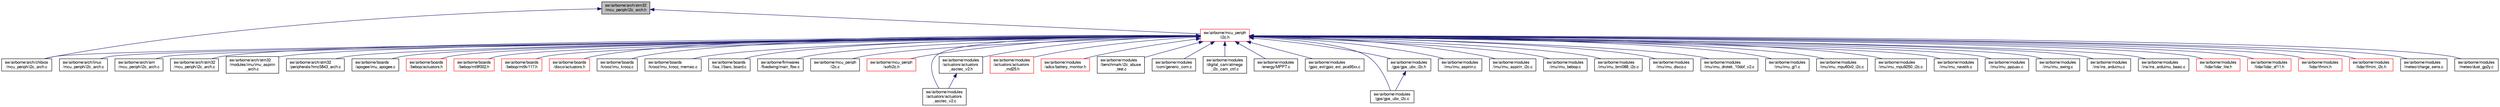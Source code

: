 digraph "sw/airborne/arch/stm32/mcu_periph/i2c_arch.h"
{
  edge [fontname="FreeSans",fontsize="10",labelfontname="FreeSans",labelfontsize="10"];
  node [fontname="FreeSans",fontsize="10",shape=record];
  Node1 [label="sw/airborne/arch/stm32\l/mcu_periph/i2c_arch.h",height=0.2,width=0.4,color="black", fillcolor="grey75", style="filled", fontcolor="black"];
  Node1 -> Node2 [dir="back",color="midnightblue",fontsize="10",style="solid",fontname="FreeSans"];
  Node2 [label="sw/airborne/arch/chibios\l/mcu_periph/i2c_arch.c",height=0.2,width=0.4,color="black", fillcolor="white", style="filled",URL="$chibios_2mcu__periph_2i2c__arch_8c.html",tooltip="Interface from Paparazzi I2C to ChibiOS I2C driver. "];
  Node1 -> Node3 [dir="back",color="midnightblue",fontsize="10",style="solid",fontname="FreeSans"];
  Node3 [label="sw/airborne/mcu_periph\l/i2c.h",height=0.2,width=0.4,color="red", fillcolor="white", style="filled",URL="$i2c_8h.html",tooltip="Architecture independent I2C (Inter-Integrated Circuit Bus) API. "];
  Node3 -> Node2 [dir="back",color="midnightblue",fontsize="10",style="solid",fontname="FreeSans"];
  Node3 -> Node4 [dir="back",color="midnightblue",fontsize="10",style="solid",fontname="FreeSans"];
  Node4 [label="sw/airborne/arch/linux\l/mcu_periph/i2c_arch.c",height=0.2,width=0.4,color="black", fillcolor="white", style="filled",URL="$linux_2mcu__periph_2i2c__arch_8c.html",tooltip="I2C functionality. "];
  Node3 -> Node5 [dir="back",color="midnightblue",fontsize="10",style="solid",fontname="FreeSans"];
  Node5 [label="sw/airborne/arch/sim\l/mcu_periph/i2c_arch.c",height=0.2,width=0.4,color="black", fillcolor="white", style="filled",URL="$sim_2mcu__periph_2i2c__arch_8c.html",tooltip="Dummy functions for handling of I2C hardware in sim. "];
  Node3 -> Node6 [dir="back",color="midnightblue",fontsize="10",style="solid",fontname="FreeSans"];
  Node6 [label="sw/airborne/arch/stm32\l/mcu_periph/i2c_arch.c",height=0.2,width=0.4,color="black", fillcolor="white", style="filled",URL="$stm32_2mcu__periph_2i2c__arch_8c.html",tooltip="Handling of I2C hardware for STM32. "];
  Node3 -> Node7 [dir="back",color="midnightblue",fontsize="10",style="solid",fontname="FreeSans"];
  Node7 [label="sw/airborne/arch/stm32\l/modules/imu/imu_aspirin\l_arch.c",height=0.2,width=0.4,color="black", fillcolor="white", style="filled",URL="$imu__aspirin__arch_8c.html"];
  Node3 -> Node8 [dir="back",color="midnightblue",fontsize="10",style="solid",fontname="FreeSans"];
  Node8 [label="sw/airborne/arch/stm32\l/peripherals/hmc5843_arch.c",height=0.2,width=0.4,color="black", fillcolor="white", style="filled",URL="$stm32_2peripherals_2hmc5843__arch_8c.html"];
  Node3 -> Node9 [dir="back",color="midnightblue",fontsize="10",style="solid",fontname="FreeSans"];
  Node9 [label="sw/airborne/boards\l/apogee/imu_apogee.c",height=0.2,width=0.4,color="black", fillcolor="white", style="filled",URL="$imu__apogee_8c.html",tooltip="Driver for the IMU on the Apogee board. "];
  Node3 -> Node10 [dir="back",color="midnightblue",fontsize="10",style="solid",fontname="FreeSans"];
  Node10 [label="sw/airborne/boards\l/bebop/actuators.h",height=0.2,width=0.4,color="red", fillcolor="white", style="filled",URL="$boards_2bebop_2actuators_8h.html",tooltip="Actuator driver for the bebop. "];
  Node3 -> Node11 [dir="back",color="midnightblue",fontsize="10",style="solid",fontname="FreeSans"];
  Node11 [label="sw/airborne/boards\l/bebop/mt9f002.h",height=0.2,width=0.4,color="red", fillcolor="white", style="filled",URL="$mt9f002_8h.html",tooltip="Initialization and configuration of the MT9F002 CMOS Chip. "];
  Node3 -> Node12 [dir="back",color="midnightblue",fontsize="10",style="solid",fontname="FreeSans"];
  Node12 [label="sw/airborne/boards\l/bebop/mt9v117.h",height=0.2,width=0.4,color="red", fillcolor="white", style="filled",URL="$mt9v117_8h.html",tooltip="Initialization and configuration of the MT9V117 CMOS Chip. "];
  Node3 -> Node13 [dir="back",color="midnightblue",fontsize="10",style="solid",fontname="FreeSans"];
  Node13 [label="sw/airborne/boards\l/disco/actuators.h",height=0.2,width=0.4,color="red", fillcolor="white", style="filled",URL="$boards_2disco_2actuators_8h.html",tooltip="Actuator driver for the disco. "];
  Node3 -> Node14 [dir="back",color="midnightblue",fontsize="10",style="solid",fontname="FreeSans"];
  Node14 [label="sw/airborne/boards\l/krooz/imu_krooz.c",height=0.2,width=0.4,color="black", fillcolor="white", style="filled",URL="$imu__krooz_8c.html",tooltip="Driver for the IMU on the KroozSD board. "];
  Node3 -> Node15 [dir="back",color="midnightblue",fontsize="10",style="solid",fontname="FreeSans"];
  Node15 [label="sw/airborne/boards\l/krooz/imu_krooz_memsic.c",height=0.2,width=0.4,color="black", fillcolor="white", style="filled",URL="$imu__krooz__memsic_8c.html",tooltip="Driver for the IMU on the KroozSD Big Rotorcraft Edition board. "];
  Node3 -> Node16 [dir="back",color="midnightblue",fontsize="10",style="solid",fontname="FreeSans"];
  Node16 [label="sw/airborne/boards\l/lisa_l/baro_board.c",height=0.2,width=0.4,color="black", fillcolor="white", style="filled",URL="$lisa__l_2baro__board_8c.html"];
  Node3 -> Node17 [dir="back",color="midnightblue",fontsize="10",style="solid",fontname="FreeSans"];
  Node17 [label="sw/airborne/firmwares\l/fixedwing/main_fbw.c",height=0.2,width=0.4,color="black", fillcolor="white", style="filled",URL="$fixedwing_2main__fbw_8c.html",tooltip="FBW ( FlyByWire ) process. "];
  Node3 -> Node18 [dir="back",color="midnightblue",fontsize="10",style="solid",fontname="FreeSans"];
  Node18 [label="sw/airborne/mcu_periph\l/i2c.c",height=0.2,width=0.4,color="black", fillcolor="white", style="filled",URL="$i2c_8c.html",tooltip="Architecture independent I2C (Inter-Integrated Circuit Bus) API. "];
  Node3 -> Node19 [dir="back",color="midnightblue",fontsize="10",style="solid",fontname="FreeSans"];
  Node19 [label="sw/airborne/mcu_periph\l/softi2c.h",height=0.2,width=0.4,color="red", fillcolor="white", style="filled",URL="$softi2c_8h.html",tooltip="Platform-independent software I2C implementation. "];
  Node3 -> Node20 [dir="back",color="midnightblue",fontsize="10",style="solid",fontname="FreeSans"];
  Node20 [label="sw/airborne/modules\l/actuators/actuators\l_asctec_v2.c",height=0.2,width=0.4,color="black", fillcolor="white", style="filled",URL="$actuators__asctec__v2_8c.html",tooltip="Actuators driver for Asctec v2 motor controllers. "];
  Node3 -> Node21 [dir="back",color="midnightblue",fontsize="10",style="solid",fontname="FreeSans"];
  Node21 [label="sw/airborne/modules\l/actuators/actuators\l_asctec_v2.h",height=0.2,width=0.4,color="black", fillcolor="white", style="filled",URL="$actuators__asctec__v2_8h.html",tooltip="Actuators driver for Asctec v2 motor controllers. "];
  Node21 -> Node20 [dir="back",color="midnightblue",fontsize="10",style="solid",fontname="FreeSans"];
  Node3 -> Node22 [dir="back",color="midnightblue",fontsize="10",style="solid",fontname="FreeSans"];
  Node22 [label="sw/airborne/modules\l/actuators/actuators\l_md25.h",height=0.2,width=0.4,color="red", fillcolor="white", style="filled",URL="$actuators__md25_8h.html"];
  Node3 -> Node23 [dir="back",color="midnightblue",fontsize="10",style="solid",fontname="FreeSans"];
  Node23 [label="sw/airborne/modules\l/adcs/battery_monitor.h",height=0.2,width=0.4,color="red", fillcolor="white", style="filled",URL="$battery__monitor_8h.html",tooltip="driver for ADC AD7997 on a custom made power board version 4.0 and 5.0 "];
  Node3 -> Node24 [dir="back",color="midnightblue",fontsize="10",style="solid",fontname="FreeSans"];
  Node24 [label="sw/airborne/modules\l/benchmark/i2c_abuse\l_test.c",height=0.2,width=0.4,color="black", fillcolor="white", style="filled",URL="$i2c__abuse__test_8c.html",tooltip="Total I2C Abuse: "];
  Node3 -> Node25 [dir="back",color="midnightblue",fontsize="10",style="solid",fontname="FreeSans"];
  Node25 [label="sw/airborne/modules\l/com/generic_com.c",height=0.2,width=0.4,color="black", fillcolor="white", style="filled",URL="$generic__com_8c.html"];
  Node3 -> Node26 [dir="back",color="midnightblue",fontsize="10",style="solid",fontname="FreeSans"];
  Node26 [label="sw/airborne/modules\l/digital_cam/atmega\l_i2c_cam_ctrl.c",height=0.2,width=0.4,color="black", fillcolor="white", style="filled",URL="$atmega__i2c__cam__ctrl_8c.html",tooltip="Interface with digital camera though AVR AtMega chip. "];
  Node3 -> Node27 [dir="back",color="midnightblue",fontsize="10",style="solid",fontname="FreeSans"];
  Node27 [label="sw/airborne/modules\l/energy/MPPT.c",height=0.2,width=0.4,color="black", fillcolor="white", style="filled",URL="$MPPT_8c.html",tooltip="Solar cells MPTT monitoring. "];
  Node3 -> Node28 [dir="back",color="midnightblue",fontsize="10",style="solid",fontname="FreeSans"];
  Node28 [label="sw/airborne/modules\l/gpio_ext/gpio_ext_pca95xx.c",height=0.2,width=0.4,color="black", fillcolor="white", style="filled",URL="$gpio__ext__pca95xx_8c.html"];
  Node3 -> Node29 [dir="back",color="midnightblue",fontsize="10",style="solid",fontname="FreeSans"];
  Node29 [label="sw/airborne/modules\l/gps/gps_ubx_i2c.c",height=0.2,width=0.4,color="black", fillcolor="white", style="filled",URL="$gps__ubx__i2c_8c.html",tooltip="pprz link device for Ublox over I2C "];
  Node3 -> Node30 [dir="back",color="midnightblue",fontsize="10",style="solid",fontname="FreeSans"];
  Node30 [label="sw/airborne/modules\l/gps/gps_ubx_i2c.h",height=0.2,width=0.4,color="black", fillcolor="white", style="filled",URL="$gps__ubx__i2c_8h.html",tooltip="pprz link device for Ublox over I2C "];
  Node30 -> Node29 [dir="back",color="midnightblue",fontsize="10",style="solid",fontname="FreeSans"];
  Node3 -> Node31 [dir="back",color="midnightblue",fontsize="10",style="solid",fontname="FreeSans"];
  Node31 [label="sw/airborne/modules\l/imu/imu_aspirin.c",height=0.2,width=0.4,color="black", fillcolor="white", style="filled",URL="$imu__aspirin_8c.html",tooltip="Driver for the Aspirin v1.x IMU using SPI for the accelerometer. "];
  Node3 -> Node32 [dir="back",color="midnightblue",fontsize="10",style="solid",fontname="FreeSans"];
  Node32 [label="sw/airborne/modules\l/imu/imu_aspirin_i2c.c",height=0.2,width=0.4,color="black", fillcolor="white", style="filled",URL="$imu__aspirin__i2c_8c.html"];
  Node3 -> Node33 [dir="back",color="midnightblue",fontsize="10",style="solid",fontname="FreeSans"];
  Node33 [label="sw/airborne/modules\l/imu/imu_bebop.c",height=0.2,width=0.4,color="black", fillcolor="white", style="filled",URL="$imu__bebop_8c.html",tooltip="Driver for the Bebop (2) magnetometer, accelerometer and gyroscope. "];
  Node3 -> Node34 [dir="back",color="midnightblue",fontsize="10",style="solid",fontname="FreeSans"];
  Node34 [label="sw/airborne/modules\l/imu/imu_bmi088_i2c.c",height=0.2,width=0.4,color="black", fillcolor="white", style="filled",URL="$imu__bmi088__i2c_8c.html",tooltip="IMU driver for the BMI088 using I2C. "];
  Node3 -> Node35 [dir="back",color="midnightblue",fontsize="10",style="solid",fontname="FreeSans"];
  Node35 [label="sw/airborne/modules\l/imu/imu_disco.c",height=0.2,width=0.4,color="black", fillcolor="white", style="filled",URL="$imu__disco_8c.html",tooltip="Driver for the Disco magnetometer, accelerometer and gyroscope. "];
  Node3 -> Node36 [dir="back",color="midnightblue",fontsize="10",style="solid",fontname="FreeSans"];
  Node36 [label="sw/airborne/modules\l/imu/imu_drotek_10dof_v2.c",height=0.2,width=0.4,color="black", fillcolor="white", style="filled",URL="$imu__drotek__10dof__v2_8c.html",tooltip="Driver for the Drotek 10DOF V2 IMU. "];
  Node3 -> Node37 [dir="back",color="midnightblue",fontsize="10",style="solid",fontname="FreeSans"];
  Node37 [label="sw/airborne/modules\l/imu/imu_gl1.c",height=0.2,width=0.4,color="black", fillcolor="white", style="filled",URL="$imu__gl1_8c.html",tooltip="Driver for I2C IMU using L3G4200, ADXL345, HMC5883 and BMP085. "];
  Node3 -> Node38 [dir="back",color="midnightblue",fontsize="10",style="solid",fontname="FreeSans"];
  Node38 [label="sw/airborne/modules\l/imu/imu_mpu60x0_i2c.c",height=0.2,width=0.4,color="black", fillcolor="white", style="filled",URL="$imu__mpu60x0__i2c_8c.html",tooltip="Driver for IMU with only MPU60X0 via I2C. "];
  Node3 -> Node39 [dir="back",color="midnightblue",fontsize="10",style="solid",fontname="FreeSans"];
  Node39 [label="sw/airborne/modules\l/imu/imu_mpu9250_i2c.c",height=0.2,width=0.4,color="black", fillcolor="white", style="filled",URL="$imu__mpu9250__i2c_8c.html",tooltip="IMU driver for the MPU9250 using I2C. "];
  Node3 -> Node40 [dir="back",color="midnightblue",fontsize="10",style="solid",fontname="FreeSans"];
  Node40 [label="sw/airborne/modules\l/imu/imu_navstik.c",height=0.2,width=0.4,color="black", fillcolor="white", style="filled",URL="$imu__navstik_8c.html",tooltip="Driver for the Navstik magnetometer, accelerometer and gyroscope. "];
  Node3 -> Node41 [dir="back",color="midnightblue",fontsize="10",style="solid",fontname="FreeSans"];
  Node41 [label="sw/airborne/modules\l/imu/imu_ppzuav.c",height=0.2,width=0.4,color="black", fillcolor="white", style="filled",URL="$imu__ppzuav_8c.html"];
  Node3 -> Node42 [dir="back",color="midnightblue",fontsize="10",style="solid",fontname="FreeSans"];
  Node42 [label="sw/airborne/modules\l/imu/imu_swing.c",height=0.2,width=0.4,color="black", fillcolor="white", style="filled",URL="$imu__swing_8c.html",tooltip="Driver for the Swing accelerometer and gyroscope. "];
  Node3 -> Node43 [dir="back",color="midnightblue",fontsize="10",style="solid",fontname="FreeSans"];
  Node43 [label="sw/airborne/modules\l/ins/ins_arduimu.c",height=0.2,width=0.4,color="black", fillcolor="white", style="filled",URL="$modules_2ins_2ins__arduimu_8c.html"];
  Node3 -> Node44 [dir="back",color="midnightblue",fontsize="10",style="solid",fontname="FreeSans"];
  Node44 [label="sw/airborne/modules\l/ins/ins_arduimu_basic.c",height=0.2,width=0.4,color="black", fillcolor="white", style="filled",URL="$modules_2ins_2ins__arduimu__basic_8c.html"];
  Node3 -> Node45 [dir="back",color="midnightblue",fontsize="10",style="solid",fontname="FreeSans"];
  Node45 [label="sw/airborne/modules\l/lidar/lidar_lite.h",height=0.2,width=0.4,color="red", fillcolor="white", style="filled",URL="$lidar__lite_8h.html",tooltip="driver for the Lidar-Lite i2c lidar "];
  Node3 -> Node46 [dir="back",color="midnightblue",fontsize="10",style="solid",fontname="FreeSans"];
  Node46 [label="sw/airborne/modules\l/lidar/lidar_sf11.h",height=0.2,width=0.4,color="red", fillcolor="white", style="filled",URL="$lidar__sf11_8h.html",tooltip="driver for the Parallax SF11-A/B/C Laser Rangefinder connected over i2c bus. "];
  Node3 -> Node47 [dir="back",color="midnightblue",fontsize="10",style="solid",fontname="FreeSans"];
  Node47 [label="sw/airborne/modules\l/lidar/tfmini.h",height=0.2,width=0.4,color="red", fillcolor="white", style="filled",URL="$tfmini_8h.html",tooltip="driver for the TFMini lidar "];
  Node3 -> Node48 [dir="back",color="midnightblue",fontsize="10",style="solid",fontname="FreeSans"];
  Node48 [label="sw/airborne/modules\l/lidar/tfmini_i2c.h",height=0.2,width=0.4,color="red", fillcolor="white", style="filled",URL="$tfmini__i2c_8h.html",tooltip="Driver for the TFMini ranging device when used via I2C bus. "];
  Node3 -> Node49 [dir="back",color="midnightblue",fontsize="10",style="solid",fontname="FreeSans"];
  Node49 [label="sw/airborne/modules\l/meteo/charge_sens.c",height=0.2,width=0.4,color="black", fillcolor="white", style="filled",URL="$charge__sens_8c.html",tooltip="I2C interface for University of Reading charge sensor. "];
  Node3 -> Node50 [dir="back",color="midnightblue",fontsize="10",style="solid",fontname="FreeSans"];
  Node50 [label="sw/airborne/modules\l/meteo/dust_gp2y.c",height=0.2,width=0.4,color="black", fillcolor="white", style="filled",URL="$dust__gp2y_8c.html",tooltip="Sharp GP2Y1010AU dust sensor interface. "];
}
